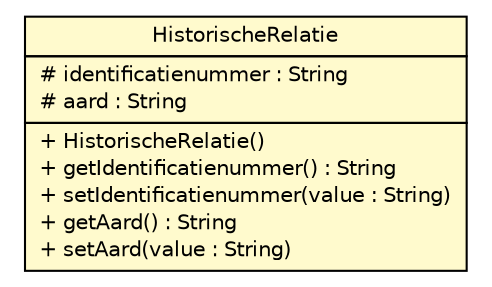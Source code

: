 #!/usr/local/bin/dot
#
# Class diagram 
# Generated by UMLGraph version R5_6-24-gf6e263 (http://www.umlgraph.org/)
#

digraph G {
	edge [fontname="Helvetica",fontsize=10,labelfontname="Helvetica",labelfontsize=10];
	node [fontname="Helvetica",fontsize=10,shape=plaintext];
	nodesep=0.25;
	ranksep=0.5;
	// nl.b3p.brmo.soap.eigendom.HistorischeRelatie
	c1150 [label=<<table title="nl.b3p.brmo.soap.eigendom.HistorischeRelatie" border="0" cellborder="1" cellspacing="0" cellpadding="2" port="p" bgcolor="lemonChiffon" href="./HistorischeRelatie.html">
		<tr><td><table border="0" cellspacing="0" cellpadding="1">
<tr><td align="center" balign="center"> HistorischeRelatie </td></tr>
		</table></td></tr>
		<tr><td><table border="0" cellspacing="0" cellpadding="1">
<tr><td align="left" balign="left"> # identificatienummer : String </td></tr>
<tr><td align="left" balign="left"> # aard : String </td></tr>
		</table></td></tr>
		<tr><td><table border="0" cellspacing="0" cellpadding="1">
<tr><td align="left" balign="left"> + HistorischeRelatie() </td></tr>
<tr><td align="left" balign="left"> + getIdentificatienummer() : String </td></tr>
<tr><td align="left" balign="left"> + setIdentificatienummer(value : String) </td></tr>
<tr><td align="left" balign="left"> + getAard() : String </td></tr>
<tr><td align="left" balign="left"> + setAard(value : String) </td></tr>
		</table></td></tr>
		</table>>, URL="./HistorischeRelatie.html", fontname="Helvetica", fontcolor="black", fontsize=10.0];
}

